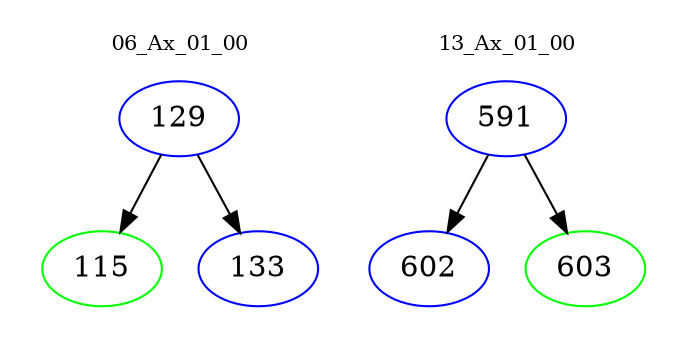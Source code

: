 digraph{
subgraph cluster_0 {
color = white
label = "06_Ax_01_00";
fontsize=10;
T0_129 [label="129", color="blue"]
T0_129 -> T0_115 [color="black"]
T0_115 [label="115", color="green"]
T0_129 -> T0_133 [color="black"]
T0_133 [label="133", color="blue"]
}
subgraph cluster_1 {
color = white
label = "13_Ax_01_00";
fontsize=10;
T1_591 [label="591", color="blue"]
T1_591 -> T1_602 [color="black"]
T1_602 [label="602", color="blue"]
T1_591 -> T1_603 [color="black"]
T1_603 [label="603", color="green"]
}
}
